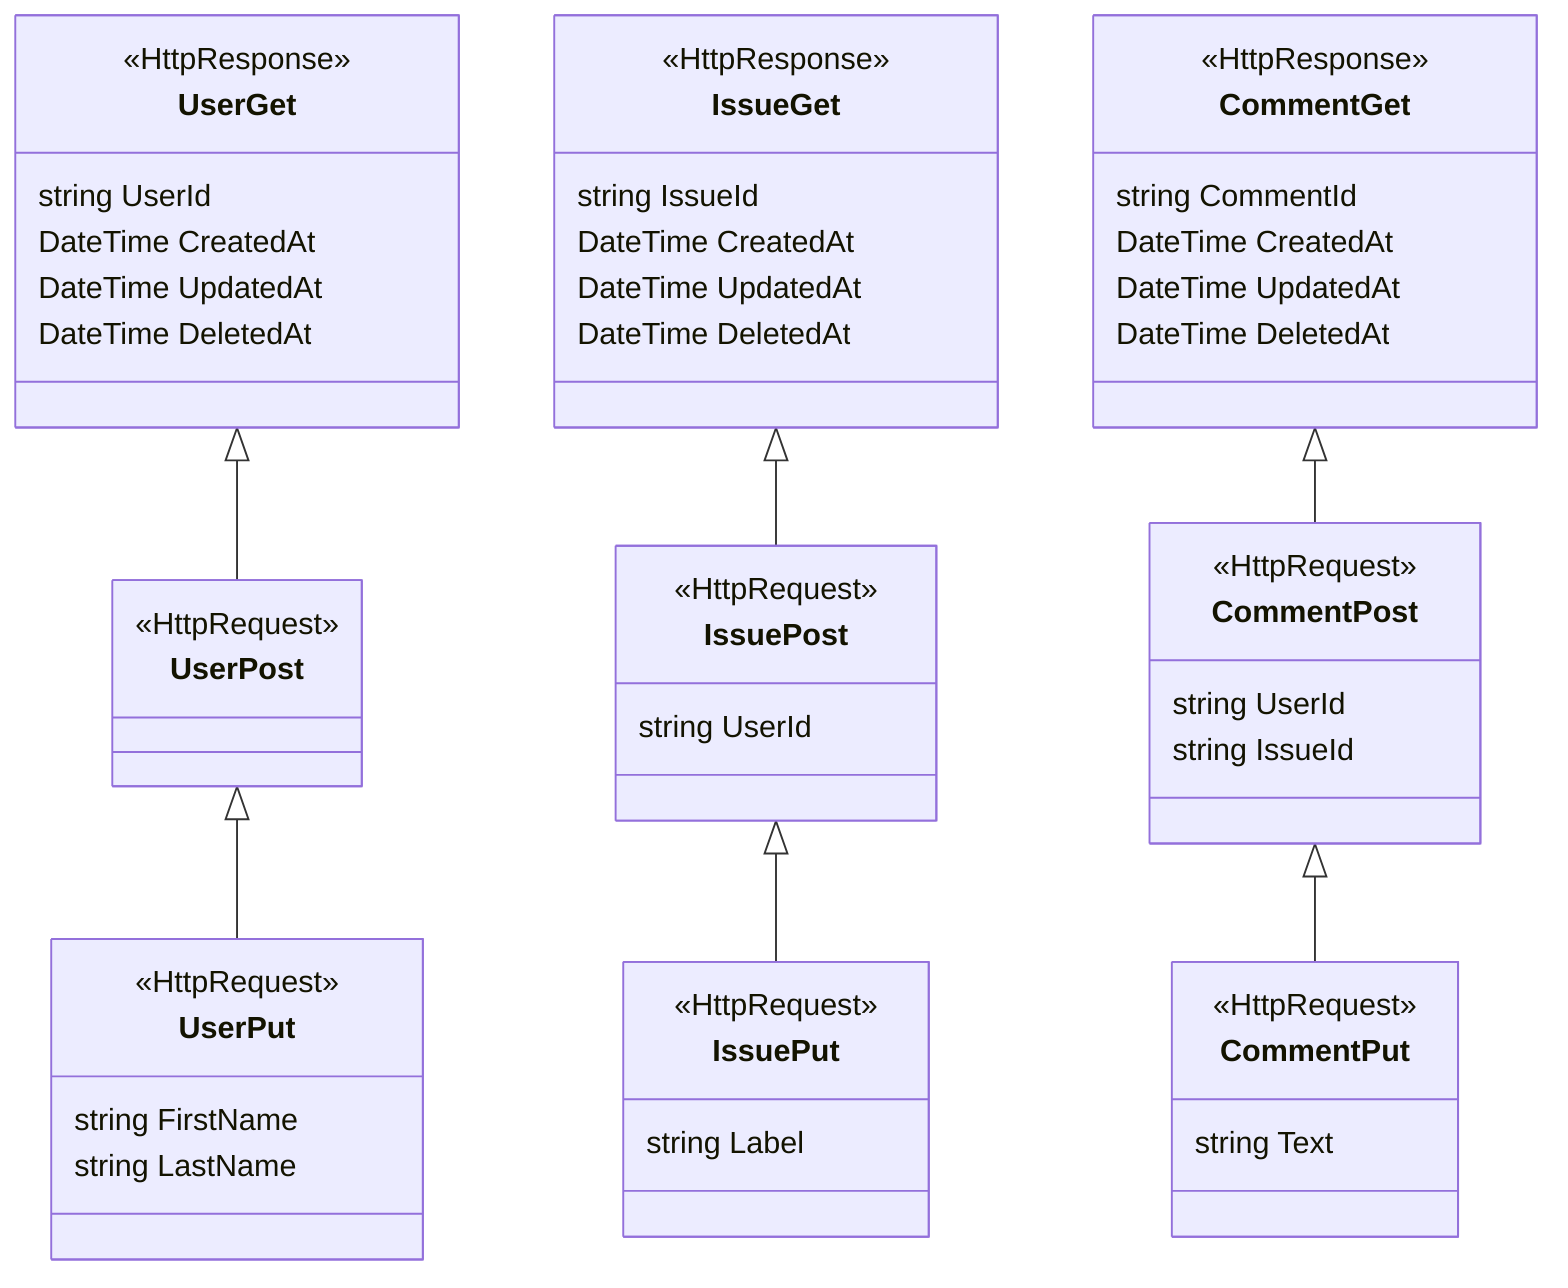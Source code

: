 classDiagram

    class UserGet {
        <<HttpResponse>>
        string UserId
        DateTime CreatedAt
        DateTime UpdatedAt
        DateTime DeletedAt
    }
    class UserPost {
        <<HttpRequest>>
    }
    class UserPut {
        <<HttpRequest>>
        string FirstName
        string LastName
    }

    UserGet <|-- UserPost
    UserPost <|-- UserPut

    class IssueGet {
        <<HttpResponse>>
        string IssueId
        DateTime CreatedAt
        DateTime UpdatedAt
        DateTime DeletedAt
    }
    class IssuePost {
        <<HttpRequest>>
        string UserId
    }
    class IssuePut {
        <<HttpRequest>>
        string Label
    }

    IssueGet <|-- IssuePost
    IssuePost <|-- IssuePut

    class CommentGet {
        <<HttpResponse>>
        string CommentId
        DateTime CreatedAt
        DateTime UpdatedAt
        DateTime DeletedAt
    }
    class CommentPost {
        <<HttpRequest>>
        string UserId
        string IssueId
    }
    class CommentPut {
        <<HttpRequest>>
        string Text
    }

    CommentGet <|-- CommentPost
    CommentPost <|-- CommentPut